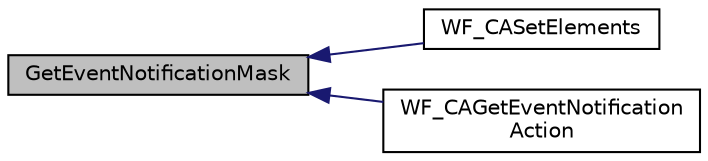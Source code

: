 digraph "GetEventNotificationMask"
{
  edge [fontname="Helvetica",fontsize="10",labelfontname="Helvetica",labelfontsize="10"];
  node [fontname="Helvetica",fontsize="10",shape=record];
  rankdir="LR";
  Node1 [label="GetEventNotificationMask",height=0.2,width=0.4,color="black", fillcolor="grey75", style="filled", fontcolor="black"];
  Node1 -> Node2 [dir="back",color="midnightblue",fontsize="10",style="solid",fontname="Helvetica"];
  Node2 [label="WF_CASetElements",height=0.2,width=0.4,color="black", fillcolor="white", style="filled",URL="$_w_f_connection_algorithm_8c.html#a354558d70eddff49418afb1825f45e70"];
  Node1 -> Node3 [dir="back",color="midnightblue",fontsize="10",style="solid",fontname="Helvetica"];
  Node3 [label="WF_CAGetEventNotification\lAction",height=0.2,width=0.4,color="black", fillcolor="white", style="filled",URL="$_w_f_connection_algorithm_8c.html#a409bf6e3539bd39121318ee795654b69"];
}
